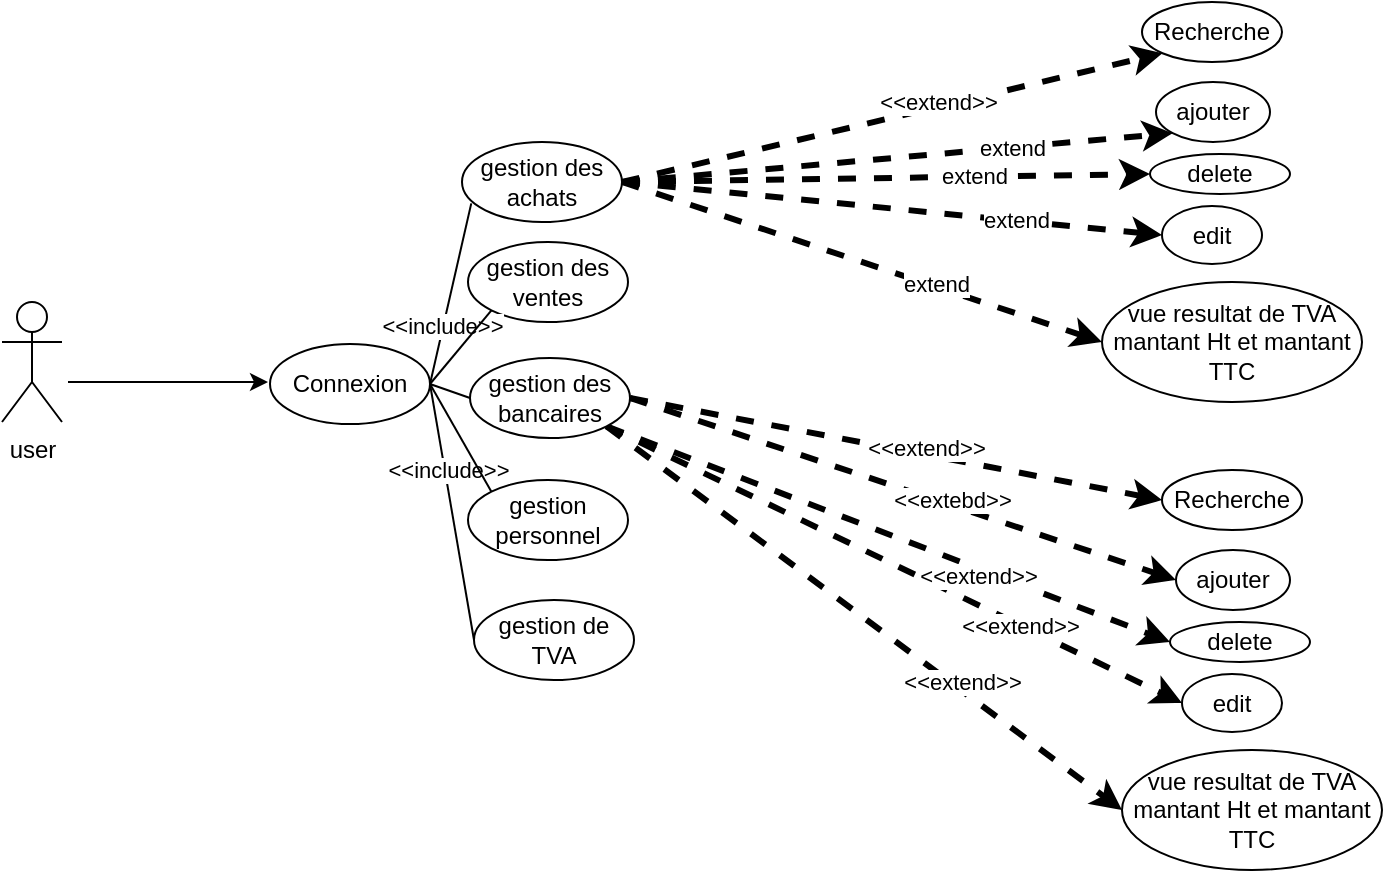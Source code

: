 <mxfile>
    <diagram id="jKH34Vna9kpFudb5DhGT" name="Page-1">
        <mxGraphModel dx="1149" dy="614" grid="1" gridSize="10" guides="1" tooltips="1" connect="1" arrows="1" fold="1" page="1" pageScale="1" pageWidth="827" pageHeight="1169" math="0" shadow="0">
            <root>
                <mxCell id="0"/>
                <mxCell id="1" parent="0"/>
                <mxCell id="2" value="user" style="shape=umlActor;verticalLabelPosition=bottom;verticalAlign=top;html=1;outlineConnect=0;" parent="1" vertex="1">
                    <mxGeometry x="20" y="170" width="30" height="60" as="geometry"/>
                </mxCell>
                <mxCell id="3" value="" style="endArrow=classic;html=1;" parent="1" edge="1">
                    <mxGeometry relative="1" as="geometry">
                        <mxPoint x="53" y="210" as="sourcePoint"/>
                        <mxPoint x="153" y="210" as="targetPoint"/>
                        <Array as="points">
                            <mxPoint x="103" y="210"/>
                        </Array>
                    </mxGeometry>
                </mxCell>
                <mxCell id="5" value="Connexion" style="ellipse;whiteSpace=wrap;html=1;" parent="1" vertex="1">
                    <mxGeometry x="154" y="191" width="80" height="40" as="geometry"/>
                </mxCell>
                <mxCell id="6" value="gestion des ventes" style="ellipse;whiteSpace=wrap;html=1;" parent="1" vertex="1">
                    <mxGeometry x="253" y="140" width="80" height="40" as="geometry"/>
                </mxCell>
                <mxCell id="72" style="edgeStyle=none;html=1;exitX=1;exitY=0.5;exitDx=0;exitDy=0;entryX=0;entryY=1;entryDx=0;entryDy=0;dashed=1;strokeWidth=3;" parent="1" source="7" target="16" edge="1">
                    <mxGeometry relative="1" as="geometry"/>
                </mxCell>
                <mxCell id="77" value="&amp;lt;&amp;lt;extend&amp;gt;&amp;gt;" style="edgeLabel;html=1;align=center;verticalAlign=middle;resizable=0;points=[];" parent="72" vertex="1" connectable="0">
                    <mxGeometry x="0.164" y="3" relative="1" as="geometry">
                        <mxPoint x="1" as="offset"/>
                    </mxGeometry>
                </mxCell>
                <mxCell id="73" style="edgeStyle=none;html=1;exitX=1;exitY=0.5;exitDx=0;exitDy=0;entryX=0;entryY=1;entryDx=0;entryDy=0;dashed=1;strokeWidth=3;" parent="1" source="7" target="18" edge="1">
                    <mxGeometry relative="1" as="geometry"/>
                </mxCell>
                <mxCell id="78" value="extend" style="edgeLabel;html=1;align=center;verticalAlign=middle;resizable=0;points=[];" parent="73" vertex="1" connectable="0">
                    <mxGeometry x="0.418" relative="1" as="geometry">
                        <mxPoint as="offset"/>
                    </mxGeometry>
                </mxCell>
                <mxCell id="74" style="edgeStyle=none;html=1;exitX=1;exitY=0.5;exitDx=0;exitDy=0;entryX=0;entryY=0.5;entryDx=0;entryDy=0;dashed=1;strokeWidth=3;" parent="1" source="7" target="17" edge="1">
                    <mxGeometry relative="1" as="geometry"/>
                </mxCell>
                <mxCell id="79" value="extend" style="edgeLabel;html=1;align=center;verticalAlign=middle;resizable=0;points=[];" parent="74" vertex="1" connectable="0">
                    <mxGeometry x="0.329" y="1" relative="1" as="geometry">
                        <mxPoint as="offset"/>
                    </mxGeometry>
                </mxCell>
                <mxCell id="75" style="edgeStyle=none;html=1;exitX=1;exitY=0.5;exitDx=0;exitDy=0;entryX=0;entryY=0.5;entryDx=0;entryDy=0;dashed=1;strokeWidth=3;" parent="1" source="7" target="19" edge="1">
                    <mxGeometry relative="1" as="geometry"/>
                </mxCell>
                <mxCell id="80" value="extend" style="edgeLabel;html=1;align=center;verticalAlign=middle;resizable=0;points=[];" parent="75" vertex="1" connectable="0">
                    <mxGeometry x="0.456" y="1" relative="1" as="geometry">
                        <mxPoint as="offset"/>
                    </mxGeometry>
                </mxCell>
                <mxCell id="76" style="edgeStyle=none;html=1;exitX=1;exitY=0.5;exitDx=0;exitDy=0;entryX=0;entryY=0.5;entryDx=0;entryDy=0;dashed=1;strokeWidth=3;" parent="1" source="7" target="20" edge="1">
                    <mxGeometry relative="1" as="geometry"/>
                </mxCell>
                <mxCell id="81" value="extend" style="edgeLabel;html=1;align=center;verticalAlign=middle;resizable=0;points=[];" parent="76" vertex="1" connectable="0">
                    <mxGeometry x="0.303" y="1" relative="1" as="geometry">
                        <mxPoint as="offset"/>
                    </mxGeometry>
                </mxCell>
                <mxCell id="7" value="gestion des achats" style="ellipse;whiteSpace=wrap;html=1;" parent="1" vertex="1">
                    <mxGeometry x="250" y="90" width="80" height="40" as="geometry"/>
                </mxCell>
                <mxCell id="61" style="edgeStyle=none;html=1;exitX=1;exitY=0.5;exitDx=0;exitDy=0;strokeWidth=3;entryX=0;entryY=0.5;entryDx=0;entryDy=0;dashed=1;" parent="1" source="8" target="33" edge="1">
                    <mxGeometry relative="1" as="geometry">
                        <mxPoint x="460" y="250" as="targetPoint"/>
                    </mxGeometry>
                </mxCell>
                <mxCell id="62" value="&amp;lt;&amp;lt;extend&amp;gt;&amp;gt;" style="edgeLabel;html=1;align=center;verticalAlign=middle;resizable=0;points=[];" parent="61" vertex="1" connectable="0">
                    <mxGeometry x="0.105" y="3" relative="1" as="geometry">
                        <mxPoint as="offset"/>
                    </mxGeometry>
                </mxCell>
                <mxCell id="63" style="edgeStyle=none;html=1;exitX=1;exitY=0.5;exitDx=0;exitDy=0;entryX=0;entryY=0.5;entryDx=0;entryDy=0;dashed=1;strokeWidth=3;" parent="1" source="8" target="35" edge="1">
                    <mxGeometry relative="1" as="geometry"/>
                </mxCell>
                <mxCell id="67" value="&amp;lt;&amp;lt;extebd&amp;gt;&amp;gt;" style="edgeLabel;html=1;align=center;verticalAlign=middle;resizable=0;points=[];" parent="63" vertex="1" connectable="0">
                    <mxGeometry x="0.169" y="3" relative="1" as="geometry">
                        <mxPoint as="offset"/>
                    </mxGeometry>
                </mxCell>
                <mxCell id="64" style="edgeStyle=none;html=1;exitX=1;exitY=1;exitDx=0;exitDy=0;entryX=0;entryY=0.5;entryDx=0;entryDy=0;dashed=1;strokeWidth=3;" parent="1" source="8" target="34" edge="1">
                    <mxGeometry relative="1" as="geometry"/>
                </mxCell>
                <mxCell id="65" style="edgeStyle=none;html=1;exitX=1;exitY=1;exitDx=0;exitDy=0;entryX=0;entryY=0.5;entryDx=0;entryDy=0;dashed=1;strokeWidth=3;" parent="1" source="8" target="36" edge="1">
                    <mxGeometry relative="1" as="geometry"/>
                </mxCell>
                <mxCell id="68" value="&amp;lt;&amp;lt;extend&amp;gt;&amp;gt;" style="edgeLabel;html=1;align=center;verticalAlign=middle;resizable=0;points=[];" parent="65" vertex="1" connectable="0">
                    <mxGeometry x="0.248" y="13" relative="1" as="geometry">
                        <mxPoint as="offset"/>
                    </mxGeometry>
                </mxCell>
                <mxCell id="69" value="&amp;lt;&amp;lt;extend&amp;gt;&amp;gt;" style="edgeLabel;html=1;align=center;verticalAlign=middle;resizable=0;points=[];" parent="65" vertex="1" connectable="0">
                    <mxGeometry x="0.435" relative="1" as="geometry">
                        <mxPoint as="offset"/>
                    </mxGeometry>
                </mxCell>
                <mxCell id="66" style="edgeStyle=none;html=1;exitX=1;exitY=1;exitDx=0;exitDy=0;entryX=0;entryY=0.5;entryDx=0;entryDy=0;dashed=1;strokeWidth=3;" parent="1" source="8" target="37" edge="1">
                    <mxGeometry relative="1" as="geometry"/>
                </mxCell>
                <mxCell id="70" value="&amp;lt;&amp;lt;extend&amp;gt;&amp;gt;" style="edgeLabel;html=1;align=center;verticalAlign=middle;resizable=0;points=[];" parent="66" vertex="1" connectable="0">
                    <mxGeometry x="0.356" y="3" relative="1" as="geometry">
                        <mxPoint x="1" as="offset"/>
                    </mxGeometry>
                </mxCell>
                <mxCell id="8" value="gestion des bancaires" style="ellipse;whiteSpace=wrap;html=1;" parent="1" vertex="1">
                    <mxGeometry x="254" y="198" width="80" height="40" as="geometry"/>
                </mxCell>
                <mxCell id="9" value="gestion de TVA" style="ellipse;whiteSpace=wrap;html=1;" parent="1" vertex="1">
                    <mxGeometry x="256" y="319" width="80" height="40" as="geometry"/>
                </mxCell>
                <mxCell id="10" value="gestion personnel" style="ellipse;whiteSpace=wrap;html=1;" parent="1" vertex="1">
                    <mxGeometry x="253" y="259" width="80" height="40" as="geometry"/>
                </mxCell>
                <mxCell id="11" value="" style="endArrow=none;html=1;exitX=1;exitY=0.5;exitDx=0;exitDy=0;entryX=0.058;entryY=0.767;entryDx=0;entryDy=0;entryPerimeter=0;" parent="1" source="5" target="7" edge="1">
                    <mxGeometry width="50" height="50" relative="1" as="geometry">
                        <mxPoint x="270" y="220" as="sourcePoint"/>
                        <mxPoint x="320" y="170" as="targetPoint"/>
                    </mxGeometry>
                </mxCell>
                <mxCell id="82" value="&amp;lt;&amp;lt;include&amp;gt;&amp;gt;" style="edgeLabel;html=1;align=center;verticalAlign=middle;resizable=0;points=[];" vertex="1" connectable="0" parent="11">
                    <mxGeometry x="-0.347" y="1" relative="1" as="geometry">
                        <mxPoint as="offset"/>
                    </mxGeometry>
                </mxCell>
                <mxCell id="12" value="" style="endArrow=none;html=1;exitX=1;exitY=0.5;exitDx=0;exitDy=0;entryX=0;entryY=0.5;entryDx=0;entryDy=0;" parent="1" source="5" target="9" edge="1">
                    <mxGeometry width="50" height="50" relative="1" as="geometry">
                        <mxPoint x="270" y="220" as="sourcePoint"/>
                        <mxPoint x="320" y="170" as="targetPoint"/>
                    </mxGeometry>
                </mxCell>
                <mxCell id="83" value="&amp;lt;&amp;lt;include&amp;gt;&amp;gt;" style="edgeLabel;html=1;align=center;verticalAlign=middle;resizable=0;points=[];" vertex="1" connectable="0" parent="12">
                    <mxGeometry x="-0.324" y="1" relative="1" as="geometry">
                        <mxPoint as="offset"/>
                    </mxGeometry>
                </mxCell>
                <mxCell id="13" value="" style="endArrow=none;html=1;entryX=0;entryY=1;entryDx=0;entryDy=0;exitX=1;exitY=0.5;exitDx=0;exitDy=0;" parent="1" source="5" target="6" edge="1">
                    <mxGeometry width="50" height="50" relative="1" as="geometry">
                        <mxPoint x="230" y="210" as="sourcePoint"/>
                        <mxPoint x="320" y="170" as="targetPoint"/>
                    </mxGeometry>
                </mxCell>
                <mxCell id="14" value="" style="endArrow=none;html=1;entryX=0;entryY=0.5;entryDx=0;entryDy=0;exitX=1;exitY=0.5;exitDx=0;exitDy=0;" parent="1" source="5" target="8" edge="1">
                    <mxGeometry width="50" height="50" relative="1" as="geometry">
                        <mxPoint x="244" y="221" as="sourcePoint"/>
                        <mxPoint x="274.716" y="184.142" as="targetPoint"/>
                    </mxGeometry>
                </mxCell>
                <mxCell id="15" value="" style="endArrow=none;html=1;exitX=1;exitY=0.5;exitDx=0;exitDy=0;entryX=0;entryY=0;entryDx=0;entryDy=0;" parent="1" source="5" target="10" edge="1">
                    <mxGeometry width="50" height="50" relative="1" as="geometry">
                        <mxPoint x="244" y="221" as="sourcePoint"/>
                        <mxPoint x="266" y="349" as="targetPoint"/>
                    </mxGeometry>
                </mxCell>
                <mxCell id="16" value="Recherche" style="ellipse;whiteSpace=wrap;html=1;" parent="1" vertex="1">
                    <mxGeometry x="590" y="20" width="70" height="30" as="geometry"/>
                </mxCell>
                <mxCell id="17" value="delete" style="ellipse;whiteSpace=wrap;html=1;" parent="1" vertex="1">
                    <mxGeometry x="594" y="96" width="70" height="20" as="geometry"/>
                </mxCell>
                <mxCell id="18" value="ajouter" style="ellipse;whiteSpace=wrap;html=1;" parent="1" vertex="1">
                    <mxGeometry x="597" y="60" width="57" height="30" as="geometry"/>
                </mxCell>
                <mxCell id="19" value="edit" style="ellipse;whiteSpace=wrap;html=1;" parent="1" vertex="1">
                    <mxGeometry x="600" y="122" width="50" height="29" as="geometry"/>
                </mxCell>
                <mxCell id="20" value="vue resultat de TVA mantant Ht et mantant TTC" style="ellipse;whiteSpace=wrap;html=1;" parent="1" vertex="1">
                    <mxGeometry x="570" y="160" width="130" height="60" as="geometry"/>
                </mxCell>
                <mxCell id="33" value="Recherche" style="ellipse;whiteSpace=wrap;html=1;" parent="1" vertex="1">
                    <mxGeometry x="600" y="254" width="70" height="30" as="geometry"/>
                </mxCell>
                <mxCell id="34" value="delete" style="ellipse;whiteSpace=wrap;html=1;" parent="1" vertex="1">
                    <mxGeometry x="604" y="330" width="70" height="20" as="geometry"/>
                </mxCell>
                <mxCell id="35" value="ajouter" style="ellipse;whiteSpace=wrap;html=1;" parent="1" vertex="1">
                    <mxGeometry x="607" y="294" width="57" height="30" as="geometry"/>
                </mxCell>
                <mxCell id="36" value="edit" style="ellipse;whiteSpace=wrap;html=1;" parent="1" vertex="1">
                    <mxGeometry x="610" y="356" width="50" height="29" as="geometry"/>
                </mxCell>
                <mxCell id="37" value="vue resultat de TVA mantant Ht et mantant TTC" style="ellipse;whiteSpace=wrap;html=1;" parent="1" vertex="1">
                    <mxGeometry x="580" y="394" width="130" height="60" as="geometry"/>
                </mxCell>
            </root>
        </mxGraphModel>
    </diagram>
</mxfile>
